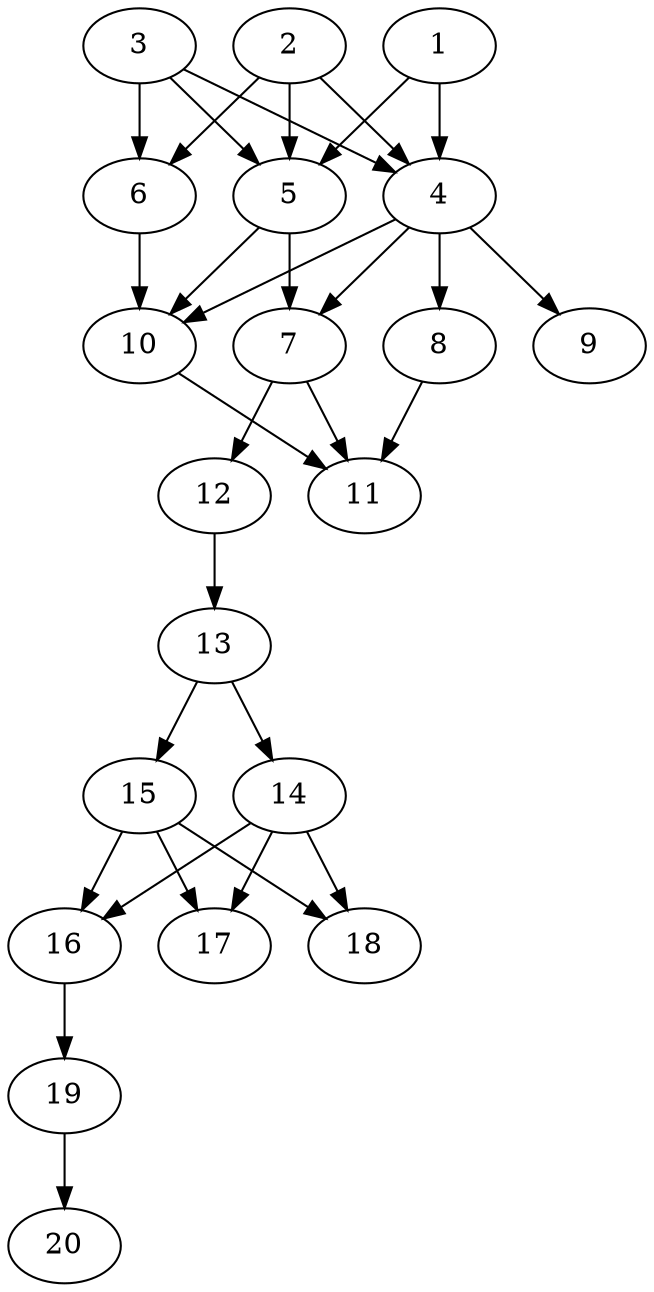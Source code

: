 // DAG automatically generated by daggen at Sat Jul 27 15:36:52 2019
// ./daggen --dot -n 20 --ccr 0.5 --fat 0.4 --regular 0.5 --density 0.8 --mindata 5242880 --maxdata 52428800 
digraph G {
  1 [size="71370752", alpha="0.00", expect_size="35685376"] 
  1 -> 4 [size ="35685376"]
  1 -> 5 [size ="35685376"]
  2 [size="20617216", alpha="0.13", expect_size="10308608"] 
  2 -> 4 [size ="10308608"]
  2 -> 5 [size ="10308608"]
  2 -> 6 [size ="10308608"]
  3 [size="98117632", alpha="0.12", expect_size="49058816"] 
  3 -> 4 [size ="49058816"]
  3 -> 5 [size ="49058816"]
  3 -> 6 [size ="49058816"]
  4 [size="51636224", alpha="0.13", expect_size="25818112"] 
  4 -> 7 [size ="25818112"]
  4 -> 8 [size ="25818112"]
  4 -> 9 [size ="25818112"]
  4 -> 10 [size ="25818112"]
  5 [size="11796480", alpha="0.12", expect_size="5898240"] 
  5 -> 7 [size ="5898240"]
  5 -> 10 [size ="5898240"]
  6 [size="24215552", alpha="0.14", expect_size="12107776"] 
  6 -> 10 [size ="12107776"]
  7 [size="38567936", alpha="0.03", expect_size="19283968"] 
  7 -> 11 [size ="19283968"]
  7 -> 12 [size ="19283968"]
  8 [size="24881152", alpha="0.18", expect_size="12440576"] 
  8 -> 11 [size ="12440576"]
  9 [size="23097344", alpha="0.20", expect_size="11548672"] 
  10 [size="64471040", alpha="0.02", expect_size="32235520"] 
  10 -> 11 [size ="32235520"]
  11 [size="61296640", alpha="0.01", expect_size="30648320"] 
  12 [size="61978624", alpha="0.02", expect_size="30989312"] 
  12 -> 13 [size ="30989312"]
  13 [size="30248960", alpha="0.18", expect_size="15124480"] 
  13 -> 14 [size ="15124480"]
  13 -> 15 [size ="15124480"]
  14 [size="88694784", alpha="0.17", expect_size="44347392"] 
  14 -> 16 [size ="44347392"]
  14 -> 17 [size ="44347392"]
  14 -> 18 [size ="44347392"]
  15 [size="55037952", alpha="0.18", expect_size="27518976"] 
  15 -> 16 [size ="27518976"]
  15 -> 17 [size ="27518976"]
  15 -> 18 [size ="27518976"]
  16 [size="18069504", alpha="0.13", expect_size="9034752"] 
  16 -> 19 [size ="9034752"]
  17 [size="86288384", alpha="0.13", expect_size="43144192"] 
  18 [size="100481024", alpha="0.05", expect_size="50240512"] 
  19 [size="91181056", alpha="0.03", expect_size="45590528"] 
  19 -> 20 [size ="45590528"]
  20 [size="90114048", alpha="0.17", expect_size="45057024"] 
}
